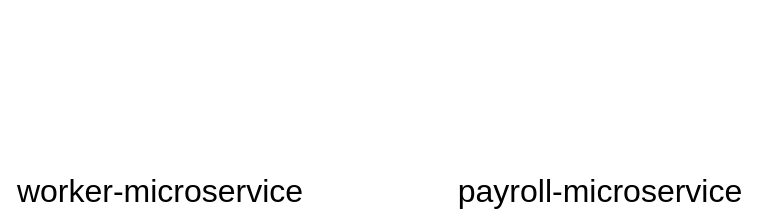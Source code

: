<mxfile version="18.0.1" type="device"><diagram id="HXSRbWMKZALLxsP6Qz_q" name="Page-1"><mxGraphModel dx="1422" dy="875" grid="1" gridSize="10" guides="1" tooltips="1" connect="1" arrows="1" fold="1" page="1" pageScale="1" pageWidth="850" pageHeight="1100" math="0" shadow="0"><root><mxCell id="0"/><mxCell id="1" parent="0"/><mxCell id="nPAvmt-X5yy4BP2r73_5-1" value="" style="shape=image;verticalLabelPosition=bottom;labelBackgroundColor=default;verticalAlign=top;aspect=fixed;imageAspect=0;image=https://cdn.freebiesupply.com/logos/large/2x/spring-3-logo-png-transparent.png;" vertex="1" parent="1"><mxGeometry x="160" y="200" width="80" height="80" as="geometry"/></mxCell><mxCell id="nPAvmt-X5yy4BP2r73_5-2" value="worker-microservice" style="text;html=1;strokeColor=none;fillColor=none;align=center;verticalAlign=middle;whiteSpace=wrap;rounded=0;fontSize=16;" vertex="1" parent="1"><mxGeometry x="120" y="280" width="160" height="30" as="geometry"/></mxCell><mxCell id="nPAvmt-X5yy4BP2r73_5-3" value="" style="shape=image;verticalLabelPosition=bottom;labelBackgroundColor=default;verticalAlign=top;aspect=fixed;imageAspect=0;image=https://cdn.freebiesupply.com/logos/large/2x/spring-3-logo-png-transparent.png;" vertex="1" parent="1"><mxGeometry x="380" y="200" width="80" height="80" as="geometry"/></mxCell><mxCell id="nPAvmt-X5yy4BP2r73_5-4" value="payroll-microservice" style="text;html=1;strokeColor=none;fillColor=none;align=center;verticalAlign=middle;whiteSpace=wrap;rounded=0;fontSize=16;" vertex="1" parent="1"><mxGeometry x="340" y="280" width="160" height="30" as="geometry"/></mxCell></root></mxGraphModel></diagram></mxfile>